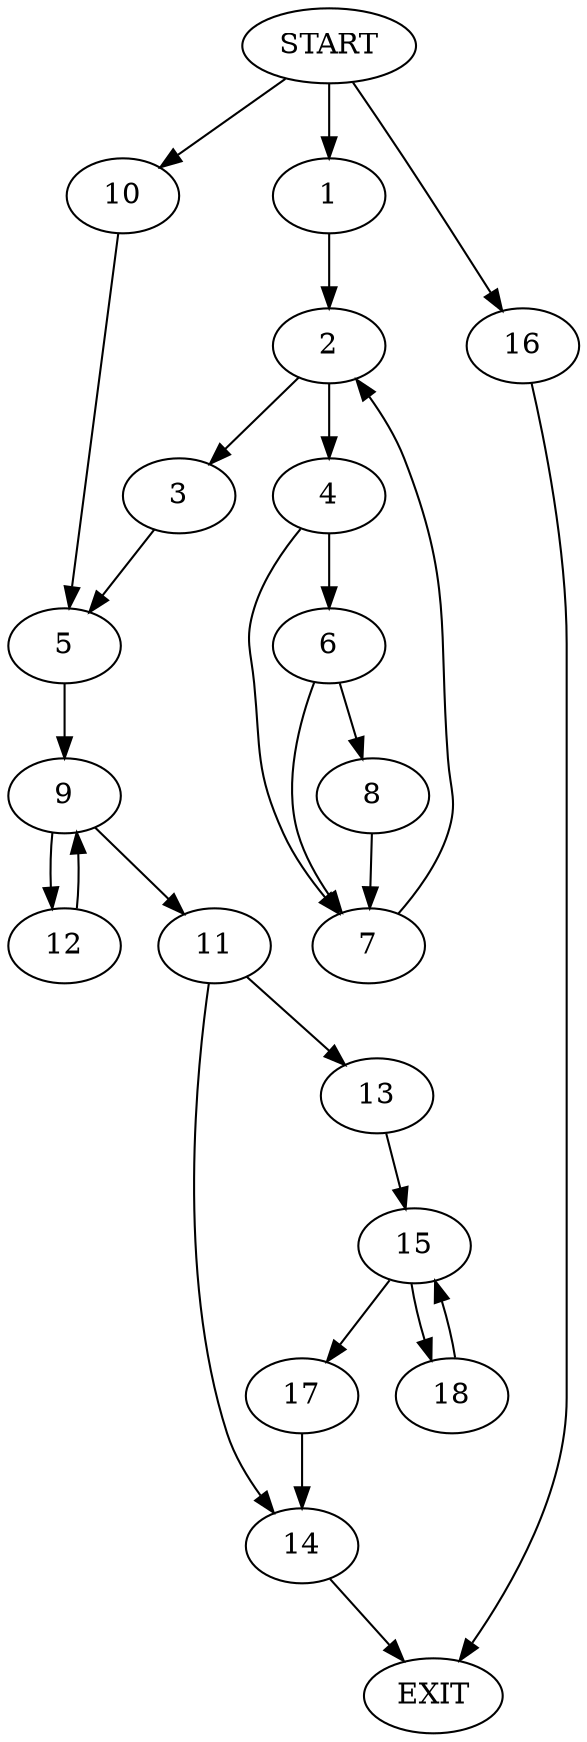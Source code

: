 digraph {
0 [label="START"]
19 [label="EXIT"]
0 -> 1
1 -> 2
2 -> 3
2 -> 4
3 -> 5
4 -> 6
4 -> 7
7 -> 2
6 -> 7
6 -> 8
8 -> 7
5 -> 9
0 -> 10
10 -> 5
9 -> 11
9 -> 12
12 -> 9
11 -> 13
11 -> 14
13 -> 15
14 -> 19
0 -> 16
16 -> 19
15 -> 17
15 -> 18
17 -> 14
18 -> 15
}
